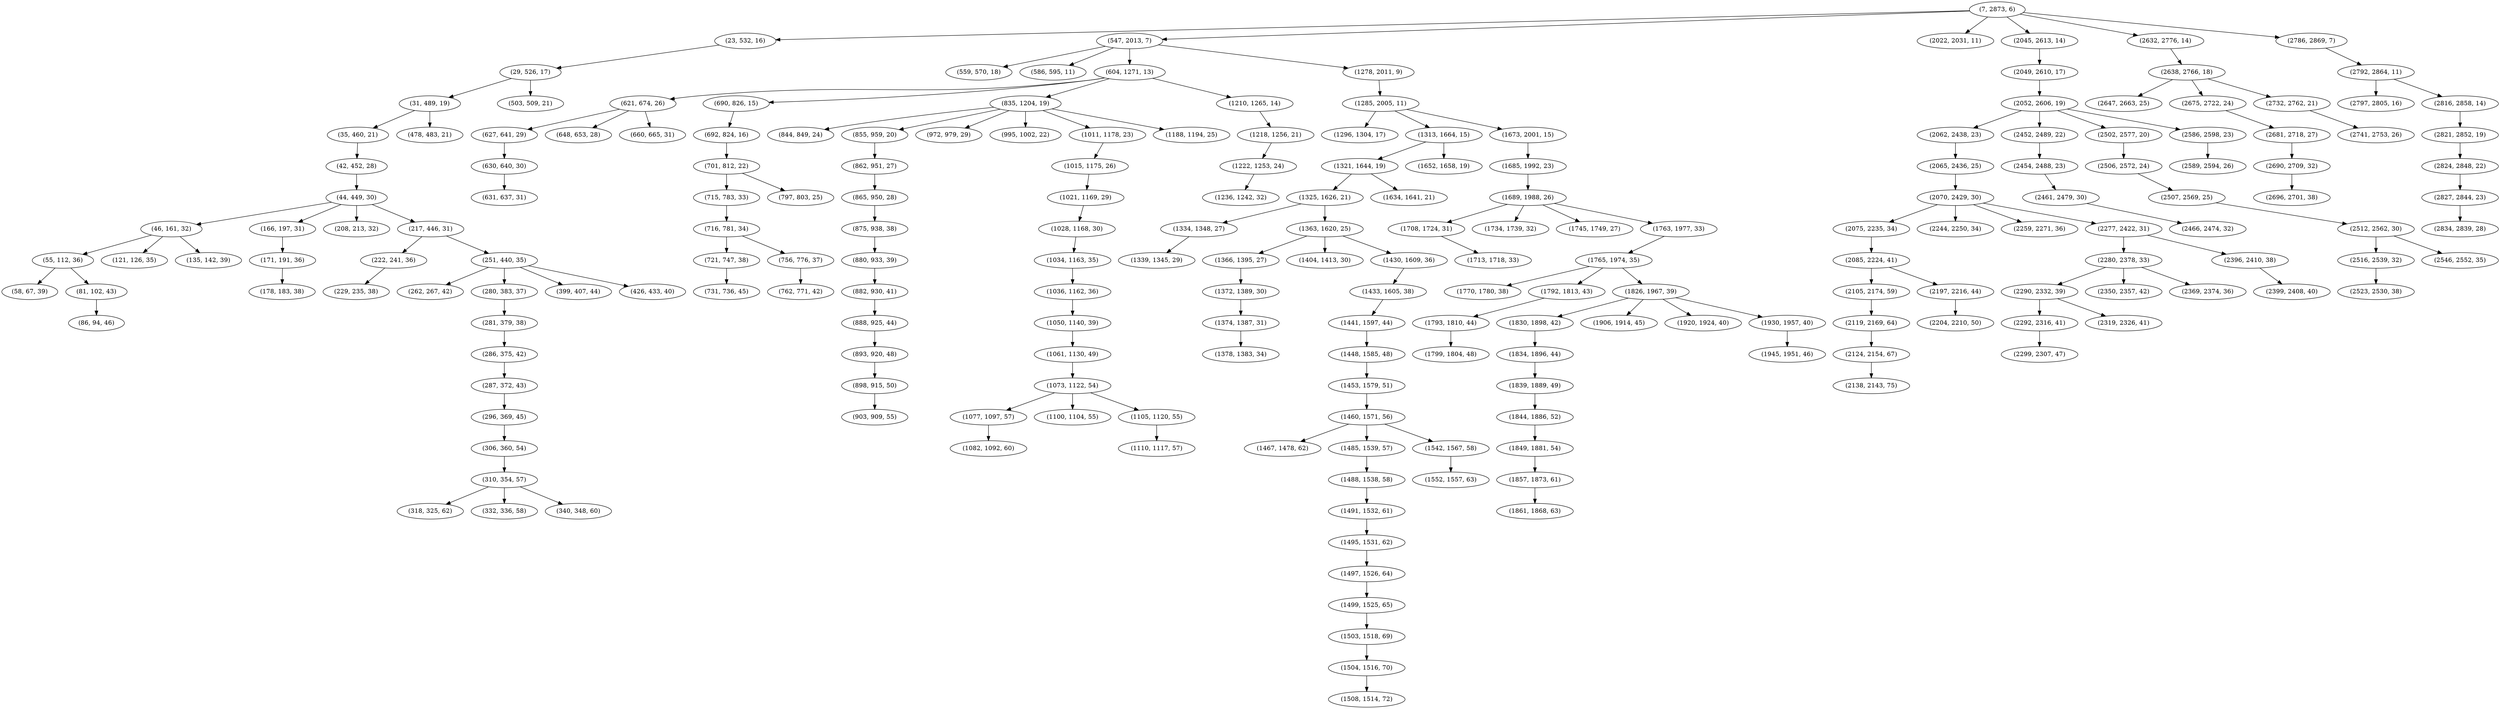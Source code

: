 digraph tree {
    "(7, 2873, 6)";
    "(23, 532, 16)";
    "(29, 526, 17)";
    "(31, 489, 19)";
    "(35, 460, 21)";
    "(42, 452, 28)";
    "(44, 449, 30)";
    "(46, 161, 32)";
    "(55, 112, 36)";
    "(58, 67, 39)";
    "(81, 102, 43)";
    "(86, 94, 46)";
    "(121, 126, 35)";
    "(135, 142, 39)";
    "(166, 197, 31)";
    "(171, 191, 36)";
    "(178, 183, 38)";
    "(208, 213, 32)";
    "(217, 446, 31)";
    "(222, 241, 36)";
    "(229, 235, 38)";
    "(251, 440, 35)";
    "(262, 267, 42)";
    "(280, 383, 37)";
    "(281, 379, 38)";
    "(286, 375, 42)";
    "(287, 372, 43)";
    "(296, 369, 45)";
    "(306, 360, 54)";
    "(310, 354, 57)";
    "(318, 325, 62)";
    "(332, 336, 58)";
    "(340, 348, 60)";
    "(399, 407, 44)";
    "(426, 433, 40)";
    "(478, 483, 21)";
    "(503, 509, 21)";
    "(547, 2013, 7)";
    "(559, 570, 18)";
    "(586, 595, 11)";
    "(604, 1271, 13)";
    "(621, 674, 26)";
    "(627, 641, 29)";
    "(630, 640, 30)";
    "(631, 637, 31)";
    "(648, 653, 28)";
    "(660, 665, 31)";
    "(690, 826, 15)";
    "(692, 824, 16)";
    "(701, 812, 22)";
    "(715, 783, 33)";
    "(716, 781, 34)";
    "(721, 747, 38)";
    "(731, 736, 45)";
    "(756, 776, 37)";
    "(762, 771, 42)";
    "(797, 803, 25)";
    "(835, 1204, 19)";
    "(844, 849, 24)";
    "(855, 959, 20)";
    "(862, 951, 27)";
    "(865, 950, 28)";
    "(875, 938, 38)";
    "(880, 933, 39)";
    "(882, 930, 41)";
    "(888, 925, 44)";
    "(893, 920, 48)";
    "(898, 915, 50)";
    "(903, 909, 55)";
    "(972, 979, 29)";
    "(995, 1002, 22)";
    "(1011, 1178, 23)";
    "(1015, 1175, 26)";
    "(1021, 1169, 29)";
    "(1028, 1168, 30)";
    "(1034, 1163, 35)";
    "(1036, 1162, 36)";
    "(1050, 1140, 39)";
    "(1061, 1130, 49)";
    "(1073, 1122, 54)";
    "(1077, 1097, 57)";
    "(1082, 1092, 60)";
    "(1100, 1104, 55)";
    "(1105, 1120, 55)";
    "(1110, 1117, 57)";
    "(1188, 1194, 25)";
    "(1210, 1265, 14)";
    "(1218, 1256, 21)";
    "(1222, 1253, 24)";
    "(1236, 1242, 32)";
    "(1278, 2011, 9)";
    "(1285, 2005, 11)";
    "(1296, 1304, 17)";
    "(1313, 1664, 15)";
    "(1321, 1644, 19)";
    "(1325, 1626, 21)";
    "(1334, 1348, 27)";
    "(1339, 1345, 29)";
    "(1363, 1620, 25)";
    "(1366, 1395, 27)";
    "(1372, 1389, 30)";
    "(1374, 1387, 31)";
    "(1378, 1383, 34)";
    "(1404, 1413, 30)";
    "(1430, 1609, 36)";
    "(1433, 1605, 38)";
    "(1441, 1597, 44)";
    "(1448, 1585, 48)";
    "(1453, 1579, 51)";
    "(1460, 1571, 56)";
    "(1467, 1478, 62)";
    "(1485, 1539, 57)";
    "(1488, 1538, 58)";
    "(1491, 1532, 61)";
    "(1495, 1531, 62)";
    "(1497, 1526, 64)";
    "(1499, 1525, 65)";
    "(1503, 1518, 69)";
    "(1504, 1516, 70)";
    "(1508, 1514, 72)";
    "(1542, 1567, 58)";
    "(1552, 1557, 63)";
    "(1634, 1641, 21)";
    "(1652, 1658, 19)";
    "(1673, 2001, 15)";
    "(1685, 1992, 23)";
    "(1689, 1988, 26)";
    "(1708, 1724, 31)";
    "(1713, 1718, 33)";
    "(1734, 1739, 32)";
    "(1745, 1749, 27)";
    "(1763, 1977, 33)";
    "(1765, 1974, 35)";
    "(1770, 1780, 38)";
    "(1792, 1813, 43)";
    "(1793, 1810, 44)";
    "(1799, 1804, 48)";
    "(1826, 1967, 39)";
    "(1830, 1898, 42)";
    "(1834, 1896, 44)";
    "(1839, 1889, 49)";
    "(1844, 1886, 52)";
    "(1849, 1881, 54)";
    "(1857, 1873, 61)";
    "(1861, 1868, 63)";
    "(1906, 1914, 45)";
    "(1920, 1924, 40)";
    "(1930, 1957, 40)";
    "(1945, 1951, 46)";
    "(2022, 2031, 11)";
    "(2045, 2613, 14)";
    "(2049, 2610, 17)";
    "(2052, 2606, 19)";
    "(2062, 2438, 23)";
    "(2065, 2436, 25)";
    "(2070, 2429, 30)";
    "(2075, 2235, 34)";
    "(2085, 2224, 41)";
    "(2105, 2174, 59)";
    "(2119, 2169, 64)";
    "(2124, 2154, 67)";
    "(2138, 2143, 75)";
    "(2197, 2216, 44)";
    "(2204, 2210, 50)";
    "(2244, 2250, 34)";
    "(2259, 2271, 36)";
    "(2277, 2422, 31)";
    "(2280, 2378, 33)";
    "(2290, 2332, 39)";
    "(2292, 2316, 41)";
    "(2299, 2307, 47)";
    "(2319, 2326, 41)";
    "(2350, 2357, 42)";
    "(2369, 2374, 36)";
    "(2396, 2410, 38)";
    "(2399, 2408, 40)";
    "(2452, 2489, 22)";
    "(2454, 2488, 23)";
    "(2461, 2479, 30)";
    "(2466, 2474, 32)";
    "(2502, 2577, 20)";
    "(2506, 2572, 24)";
    "(2507, 2569, 25)";
    "(2512, 2562, 30)";
    "(2516, 2539, 32)";
    "(2523, 2530, 38)";
    "(2546, 2552, 35)";
    "(2586, 2598, 23)";
    "(2589, 2594, 26)";
    "(2632, 2776, 14)";
    "(2638, 2766, 18)";
    "(2647, 2663, 25)";
    "(2675, 2722, 24)";
    "(2681, 2718, 27)";
    "(2690, 2709, 32)";
    "(2696, 2701, 38)";
    "(2732, 2762, 21)";
    "(2741, 2753, 26)";
    "(2786, 2869, 7)";
    "(2792, 2864, 11)";
    "(2797, 2805, 16)";
    "(2816, 2858, 14)";
    "(2821, 2852, 19)";
    "(2824, 2848, 22)";
    "(2827, 2844, 23)";
    "(2834, 2839, 28)";
    "(7, 2873, 6)" -> "(23, 532, 16)";
    "(7, 2873, 6)" -> "(547, 2013, 7)";
    "(7, 2873, 6)" -> "(2022, 2031, 11)";
    "(7, 2873, 6)" -> "(2045, 2613, 14)";
    "(7, 2873, 6)" -> "(2632, 2776, 14)";
    "(7, 2873, 6)" -> "(2786, 2869, 7)";
    "(23, 532, 16)" -> "(29, 526, 17)";
    "(29, 526, 17)" -> "(31, 489, 19)";
    "(29, 526, 17)" -> "(503, 509, 21)";
    "(31, 489, 19)" -> "(35, 460, 21)";
    "(31, 489, 19)" -> "(478, 483, 21)";
    "(35, 460, 21)" -> "(42, 452, 28)";
    "(42, 452, 28)" -> "(44, 449, 30)";
    "(44, 449, 30)" -> "(46, 161, 32)";
    "(44, 449, 30)" -> "(166, 197, 31)";
    "(44, 449, 30)" -> "(208, 213, 32)";
    "(44, 449, 30)" -> "(217, 446, 31)";
    "(46, 161, 32)" -> "(55, 112, 36)";
    "(46, 161, 32)" -> "(121, 126, 35)";
    "(46, 161, 32)" -> "(135, 142, 39)";
    "(55, 112, 36)" -> "(58, 67, 39)";
    "(55, 112, 36)" -> "(81, 102, 43)";
    "(81, 102, 43)" -> "(86, 94, 46)";
    "(166, 197, 31)" -> "(171, 191, 36)";
    "(171, 191, 36)" -> "(178, 183, 38)";
    "(217, 446, 31)" -> "(222, 241, 36)";
    "(217, 446, 31)" -> "(251, 440, 35)";
    "(222, 241, 36)" -> "(229, 235, 38)";
    "(251, 440, 35)" -> "(262, 267, 42)";
    "(251, 440, 35)" -> "(280, 383, 37)";
    "(251, 440, 35)" -> "(399, 407, 44)";
    "(251, 440, 35)" -> "(426, 433, 40)";
    "(280, 383, 37)" -> "(281, 379, 38)";
    "(281, 379, 38)" -> "(286, 375, 42)";
    "(286, 375, 42)" -> "(287, 372, 43)";
    "(287, 372, 43)" -> "(296, 369, 45)";
    "(296, 369, 45)" -> "(306, 360, 54)";
    "(306, 360, 54)" -> "(310, 354, 57)";
    "(310, 354, 57)" -> "(318, 325, 62)";
    "(310, 354, 57)" -> "(332, 336, 58)";
    "(310, 354, 57)" -> "(340, 348, 60)";
    "(547, 2013, 7)" -> "(559, 570, 18)";
    "(547, 2013, 7)" -> "(586, 595, 11)";
    "(547, 2013, 7)" -> "(604, 1271, 13)";
    "(547, 2013, 7)" -> "(1278, 2011, 9)";
    "(604, 1271, 13)" -> "(621, 674, 26)";
    "(604, 1271, 13)" -> "(690, 826, 15)";
    "(604, 1271, 13)" -> "(835, 1204, 19)";
    "(604, 1271, 13)" -> "(1210, 1265, 14)";
    "(621, 674, 26)" -> "(627, 641, 29)";
    "(621, 674, 26)" -> "(648, 653, 28)";
    "(621, 674, 26)" -> "(660, 665, 31)";
    "(627, 641, 29)" -> "(630, 640, 30)";
    "(630, 640, 30)" -> "(631, 637, 31)";
    "(690, 826, 15)" -> "(692, 824, 16)";
    "(692, 824, 16)" -> "(701, 812, 22)";
    "(701, 812, 22)" -> "(715, 783, 33)";
    "(701, 812, 22)" -> "(797, 803, 25)";
    "(715, 783, 33)" -> "(716, 781, 34)";
    "(716, 781, 34)" -> "(721, 747, 38)";
    "(716, 781, 34)" -> "(756, 776, 37)";
    "(721, 747, 38)" -> "(731, 736, 45)";
    "(756, 776, 37)" -> "(762, 771, 42)";
    "(835, 1204, 19)" -> "(844, 849, 24)";
    "(835, 1204, 19)" -> "(855, 959, 20)";
    "(835, 1204, 19)" -> "(972, 979, 29)";
    "(835, 1204, 19)" -> "(995, 1002, 22)";
    "(835, 1204, 19)" -> "(1011, 1178, 23)";
    "(835, 1204, 19)" -> "(1188, 1194, 25)";
    "(855, 959, 20)" -> "(862, 951, 27)";
    "(862, 951, 27)" -> "(865, 950, 28)";
    "(865, 950, 28)" -> "(875, 938, 38)";
    "(875, 938, 38)" -> "(880, 933, 39)";
    "(880, 933, 39)" -> "(882, 930, 41)";
    "(882, 930, 41)" -> "(888, 925, 44)";
    "(888, 925, 44)" -> "(893, 920, 48)";
    "(893, 920, 48)" -> "(898, 915, 50)";
    "(898, 915, 50)" -> "(903, 909, 55)";
    "(1011, 1178, 23)" -> "(1015, 1175, 26)";
    "(1015, 1175, 26)" -> "(1021, 1169, 29)";
    "(1021, 1169, 29)" -> "(1028, 1168, 30)";
    "(1028, 1168, 30)" -> "(1034, 1163, 35)";
    "(1034, 1163, 35)" -> "(1036, 1162, 36)";
    "(1036, 1162, 36)" -> "(1050, 1140, 39)";
    "(1050, 1140, 39)" -> "(1061, 1130, 49)";
    "(1061, 1130, 49)" -> "(1073, 1122, 54)";
    "(1073, 1122, 54)" -> "(1077, 1097, 57)";
    "(1073, 1122, 54)" -> "(1100, 1104, 55)";
    "(1073, 1122, 54)" -> "(1105, 1120, 55)";
    "(1077, 1097, 57)" -> "(1082, 1092, 60)";
    "(1105, 1120, 55)" -> "(1110, 1117, 57)";
    "(1210, 1265, 14)" -> "(1218, 1256, 21)";
    "(1218, 1256, 21)" -> "(1222, 1253, 24)";
    "(1222, 1253, 24)" -> "(1236, 1242, 32)";
    "(1278, 2011, 9)" -> "(1285, 2005, 11)";
    "(1285, 2005, 11)" -> "(1296, 1304, 17)";
    "(1285, 2005, 11)" -> "(1313, 1664, 15)";
    "(1285, 2005, 11)" -> "(1673, 2001, 15)";
    "(1313, 1664, 15)" -> "(1321, 1644, 19)";
    "(1313, 1664, 15)" -> "(1652, 1658, 19)";
    "(1321, 1644, 19)" -> "(1325, 1626, 21)";
    "(1321, 1644, 19)" -> "(1634, 1641, 21)";
    "(1325, 1626, 21)" -> "(1334, 1348, 27)";
    "(1325, 1626, 21)" -> "(1363, 1620, 25)";
    "(1334, 1348, 27)" -> "(1339, 1345, 29)";
    "(1363, 1620, 25)" -> "(1366, 1395, 27)";
    "(1363, 1620, 25)" -> "(1404, 1413, 30)";
    "(1363, 1620, 25)" -> "(1430, 1609, 36)";
    "(1366, 1395, 27)" -> "(1372, 1389, 30)";
    "(1372, 1389, 30)" -> "(1374, 1387, 31)";
    "(1374, 1387, 31)" -> "(1378, 1383, 34)";
    "(1430, 1609, 36)" -> "(1433, 1605, 38)";
    "(1433, 1605, 38)" -> "(1441, 1597, 44)";
    "(1441, 1597, 44)" -> "(1448, 1585, 48)";
    "(1448, 1585, 48)" -> "(1453, 1579, 51)";
    "(1453, 1579, 51)" -> "(1460, 1571, 56)";
    "(1460, 1571, 56)" -> "(1467, 1478, 62)";
    "(1460, 1571, 56)" -> "(1485, 1539, 57)";
    "(1460, 1571, 56)" -> "(1542, 1567, 58)";
    "(1485, 1539, 57)" -> "(1488, 1538, 58)";
    "(1488, 1538, 58)" -> "(1491, 1532, 61)";
    "(1491, 1532, 61)" -> "(1495, 1531, 62)";
    "(1495, 1531, 62)" -> "(1497, 1526, 64)";
    "(1497, 1526, 64)" -> "(1499, 1525, 65)";
    "(1499, 1525, 65)" -> "(1503, 1518, 69)";
    "(1503, 1518, 69)" -> "(1504, 1516, 70)";
    "(1504, 1516, 70)" -> "(1508, 1514, 72)";
    "(1542, 1567, 58)" -> "(1552, 1557, 63)";
    "(1673, 2001, 15)" -> "(1685, 1992, 23)";
    "(1685, 1992, 23)" -> "(1689, 1988, 26)";
    "(1689, 1988, 26)" -> "(1708, 1724, 31)";
    "(1689, 1988, 26)" -> "(1734, 1739, 32)";
    "(1689, 1988, 26)" -> "(1745, 1749, 27)";
    "(1689, 1988, 26)" -> "(1763, 1977, 33)";
    "(1708, 1724, 31)" -> "(1713, 1718, 33)";
    "(1763, 1977, 33)" -> "(1765, 1974, 35)";
    "(1765, 1974, 35)" -> "(1770, 1780, 38)";
    "(1765, 1974, 35)" -> "(1792, 1813, 43)";
    "(1765, 1974, 35)" -> "(1826, 1967, 39)";
    "(1792, 1813, 43)" -> "(1793, 1810, 44)";
    "(1793, 1810, 44)" -> "(1799, 1804, 48)";
    "(1826, 1967, 39)" -> "(1830, 1898, 42)";
    "(1826, 1967, 39)" -> "(1906, 1914, 45)";
    "(1826, 1967, 39)" -> "(1920, 1924, 40)";
    "(1826, 1967, 39)" -> "(1930, 1957, 40)";
    "(1830, 1898, 42)" -> "(1834, 1896, 44)";
    "(1834, 1896, 44)" -> "(1839, 1889, 49)";
    "(1839, 1889, 49)" -> "(1844, 1886, 52)";
    "(1844, 1886, 52)" -> "(1849, 1881, 54)";
    "(1849, 1881, 54)" -> "(1857, 1873, 61)";
    "(1857, 1873, 61)" -> "(1861, 1868, 63)";
    "(1930, 1957, 40)" -> "(1945, 1951, 46)";
    "(2045, 2613, 14)" -> "(2049, 2610, 17)";
    "(2049, 2610, 17)" -> "(2052, 2606, 19)";
    "(2052, 2606, 19)" -> "(2062, 2438, 23)";
    "(2052, 2606, 19)" -> "(2452, 2489, 22)";
    "(2052, 2606, 19)" -> "(2502, 2577, 20)";
    "(2052, 2606, 19)" -> "(2586, 2598, 23)";
    "(2062, 2438, 23)" -> "(2065, 2436, 25)";
    "(2065, 2436, 25)" -> "(2070, 2429, 30)";
    "(2070, 2429, 30)" -> "(2075, 2235, 34)";
    "(2070, 2429, 30)" -> "(2244, 2250, 34)";
    "(2070, 2429, 30)" -> "(2259, 2271, 36)";
    "(2070, 2429, 30)" -> "(2277, 2422, 31)";
    "(2075, 2235, 34)" -> "(2085, 2224, 41)";
    "(2085, 2224, 41)" -> "(2105, 2174, 59)";
    "(2085, 2224, 41)" -> "(2197, 2216, 44)";
    "(2105, 2174, 59)" -> "(2119, 2169, 64)";
    "(2119, 2169, 64)" -> "(2124, 2154, 67)";
    "(2124, 2154, 67)" -> "(2138, 2143, 75)";
    "(2197, 2216, 44)" -> "(2204, 2210, 50)";
    "(2277, 2422, 31)" -> "(2280, 2378, 33)";
    "(2277, 2422, 31)" -> "(2396, 2410, 38)";
    "(2280, 2378, 33)" -> "(2290, 2332, 39)";
    "(2280, 2378, 33)" -> "(2350, 2357, 42)";
    "(2280, 2378, 33)" -> "(2369, 2374, 36)";
    "(2290, 2332, 39)" -> "(2292, 2316, 41)";
    "(2290, 2332, 39)" -> "(2319, 2326, 41)";
    "(2292, 2316, 41)" -> "(2299, 2307, 47)";
    "(2396, 2410, 38)" -> "(2399, 2408, 40)";
    "(2452, 2489, 22)" -> "(2454, 2488, 23)";
    "(2454, 2488, 23)" -> "(2461, 2479, 30)";
    "(2461, 2479, 30)" -> "(2466, 2474, 32)";
    "(2502, 2577, 20)" -> "(2506, 2572, 24)";
    "(2506, 2572, 24)" -> "(2507, 2569, 25)";
    "(2507, 2569, 25)" -> "(2512, 2562, 30)";
    "(2512, 2562, 30)" -> "(2516, 2539, 32)";
    "(2512, 2562, 30)" -> "(2546, 2552, 35)";
    "(2516, 2539, 32)" -> "(2523, 2530, 38)";
    "(2586, 2598, 23)" -> "(2589, 2594, 26)";
    "(2632, 2776, 14)" -> "(2638, 2766, 18)";
    "(2638, 2766, 18)" -> "(2647, 2663, 25)";
    "(2638, 2766, 18)" -> "(2675, 2722, 24)";
    "(2638, 2766, 18)" -> "(2732, 2762, 21)";
    "(2675, 2722, 24)" -> "(2681, 2718, 27)";
    "(2681, 2718, 27)" -> "(2690, 2709, 32)";
    "(2690, 2709, 32)" -> "(2696, 2701, 38)";
    "(2732, 2762, 21)" -> "(2741, 2753, 26)";
    "(2786, 2869, 7)" -> "(2792, 2864, 11)";
    "(2792, 2864, 11)" -> "(2797, 2805, 16)";
    "(2792, 2864, 11)" -> "(2816, 2858, 14)";
    "(2816, 2858, 14)" -> "(2821, 2852, 19)";
    "(2821, 2852, 19)" -> "(2824, 2848, 22)";
    "(2824, 2848, 22)" -> "(2827, 2844, 23)";
    "(2827, 2844, 23)" -> "(2834, 2839, 28)";
}
